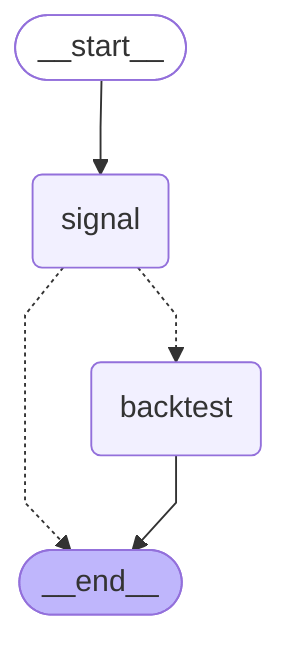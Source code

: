 ---
config:
  flowchart:
    curve: linear
---
graph TD;
	__start__([<p>__start__</p>]):::first
	signal(signal)
	backtest(backtest)
	__end__([<p>__end__</p>]):::last
	__start__ --> signal;
	signal -.-> __end__;
	signal -.-> backtest;
	backtest --> __end__;
	classDef default fill:#f2f0ff,line-height:1.2
	classDef first fill-opacity:0
	classDef last fill:#bfb6fc